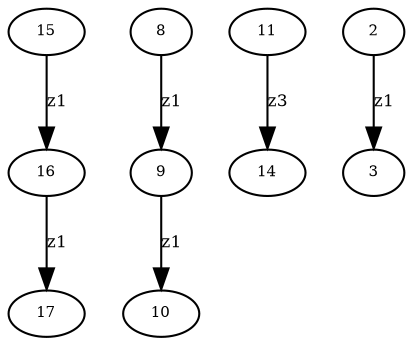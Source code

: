 digraph D1_Z {
"Delta Zv17" [label="17",fontsize=7,width=.01,height=.01];
"Delta Zv16" [label="16",fontsize=7,width=.01,height=.01];
"Delta Zv16" -> "Delta Zv17" [label="z1",fontsize=8];
"Delta Zv15" [label="15",fontsize=7,width=.01,height=.01];
"Delta Zv15" -> "Delta Zv16" [label="z1",fontsize=8];
"Delta Zv10" [label="10",fontsize=7,width=.01,height=.01];
"Delta Zv9" [label="9",fontsize=7,width=.01,height=.01];
"Delta Zv9" -> "Delta Zv10" [label="z1",fontsize=8];
"Delta Zv8" [label="8",fontsize=7,width=.01,height=.01];
"Delta Zv8" -> "Delta Zv9" [label="z1",fontsize=8];
"Delta Zv14" [label="14",fontsize=7,width=.01,height=.01];
"Delta Zv11" [label="11",fontsize=7,width=.01,height=.01];
"Delta Zv11" -> "Delta Zv14" [label="z3",fontsize=8];
"Delta Zv3" [label="3",fontsize=7,width=.01,height=.01];
"Delta Zv2" [label="2",fontsize=7,width=.01,height=.01];
"Delta Zv2" -> "Delta Zv3" [label="z1",fontsize=8];
}